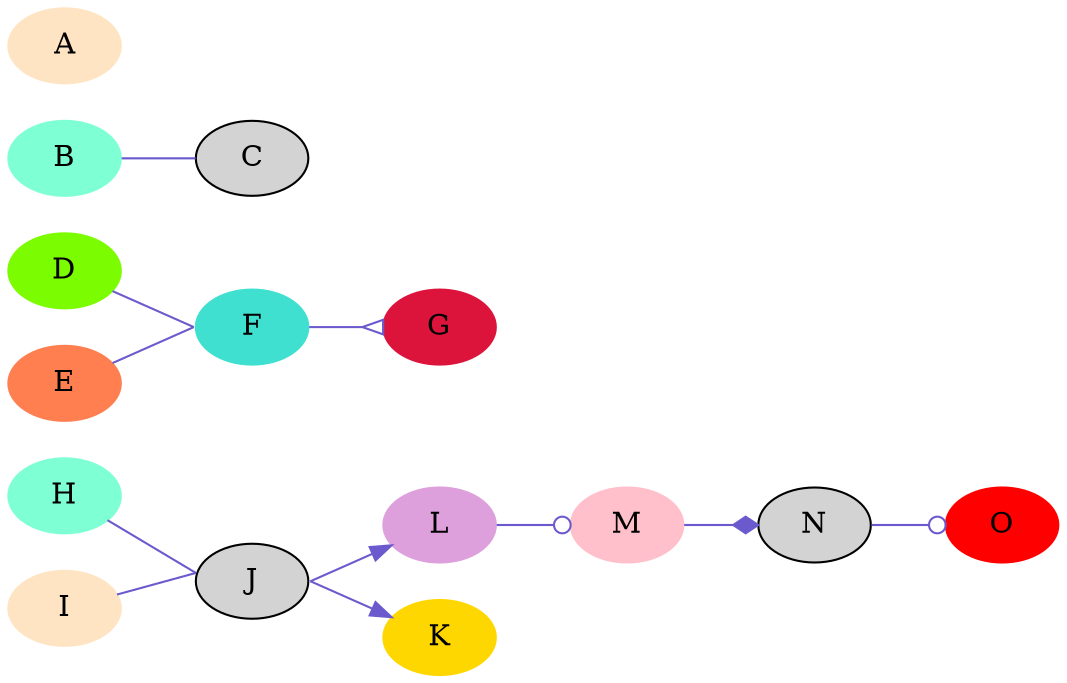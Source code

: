 digraph Perl
{
graph [ rankdir="LR" ]
node  [ shape="oval" ]
edge  [ color="slateblue" ]
node  [ style="filled" ]

H [ color="aquamarine" ]
L [ color="plum" ]
M [ color="pink" ]
O [ color="red" ]
I [ color="bisque" ]
K [ color="gold" ]
J

I -> J [ arrowhead="none" label="" samehead="1" ]
H -> J [ arrowhead="none" label="" samehead="1" ]
J -> L [ label="" sametail="1" ]
J -> K [ label="" sametail="1" ]
L -> M [arrowhead="odot"]
M -> N [arrowhead="diamond"]
N -> O [arrowhead="odot"]

D [ color="lawngreen" ]
E [ color="coral" ]
G [ color="crimson" ]
F [ color="turquoise" ]

D -> F [ arrowhead="none" label="" samehead="1" ]
E -> F [ arrowhead="none" label="" samehead="1" ]
F -> G [ arrowhead="invempty" label="" sametail="1" ]

B [ color="aquamarine" ]
A [ color="bisque" ]
C

B -> C [ arrowhead="none" label="" samehead="1" ]
}
